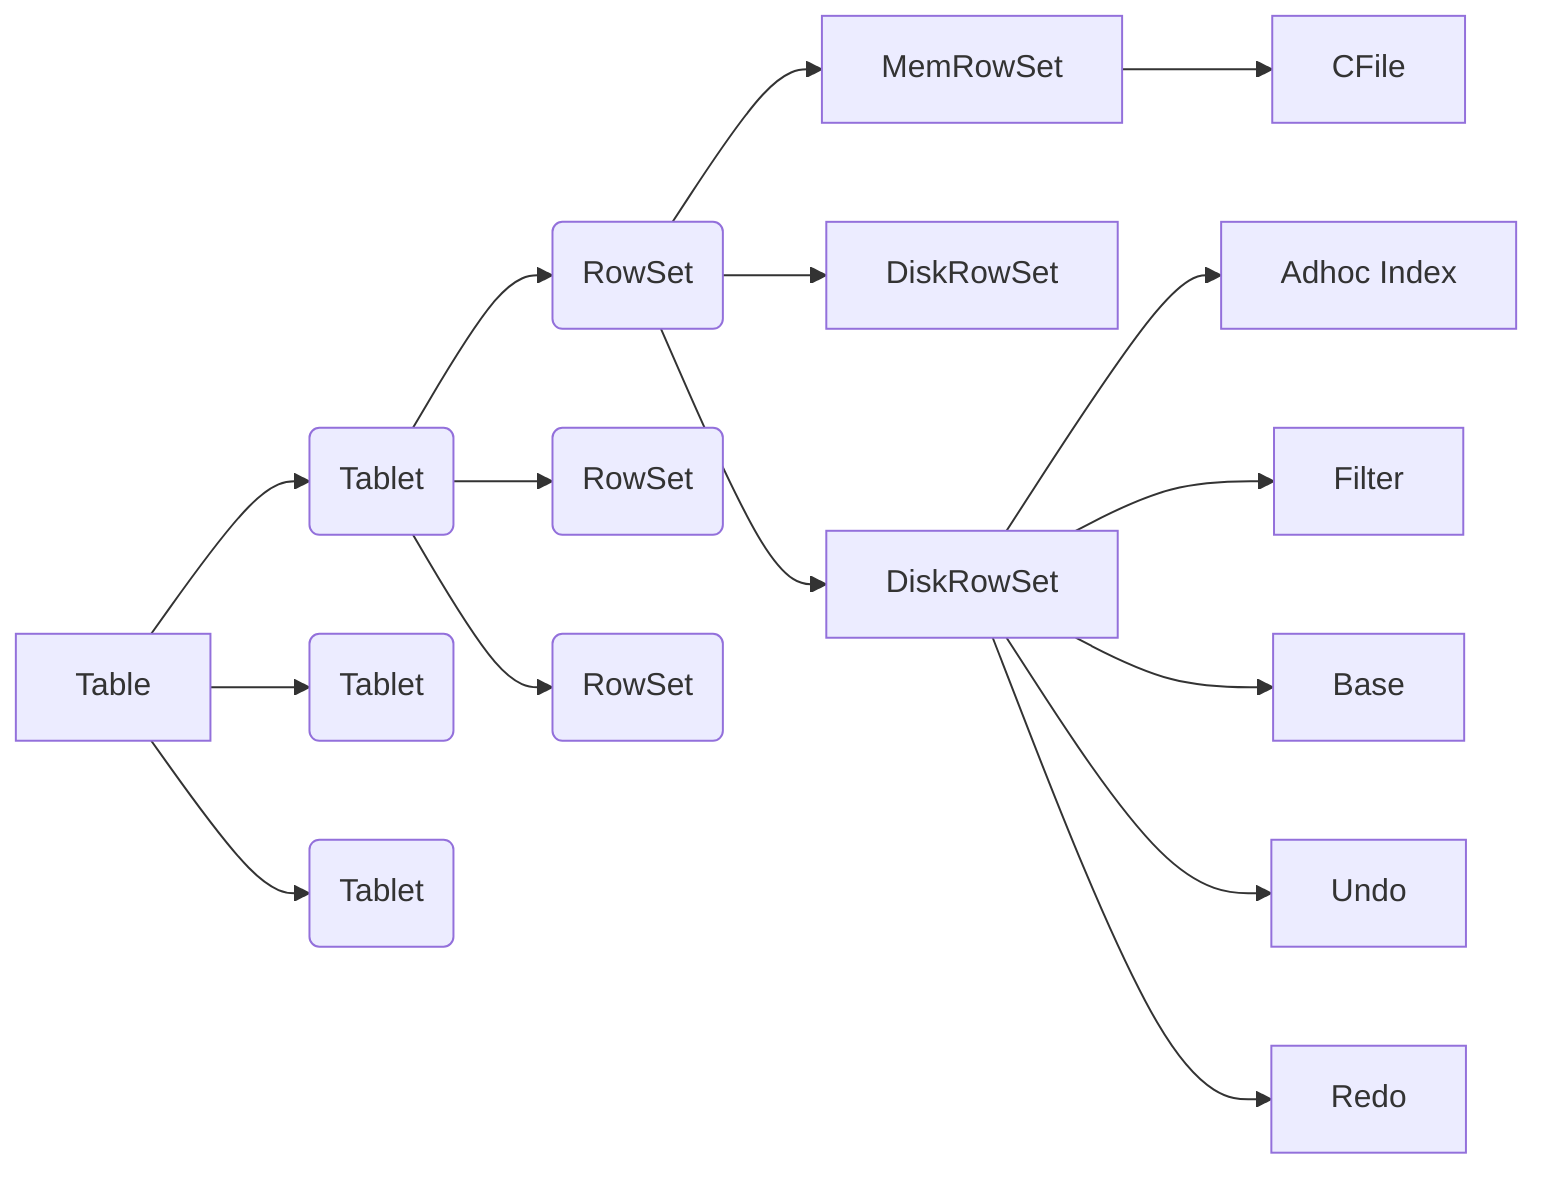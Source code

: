 flowchart LR
    A[Table] -->B(Tablet)
    A--> B1(Tablet)
    A--> B2(Tablet)    
    B --> C(RowSet)
    B --> C1(RowSet)
    B --> C2(RowSet)
    C --> D[MemRowSet]
    D --> E0[CFile]
    C --> E1[DiskRowSet]
    C --> E[DiskRowSet]
    E --> F[Adhoc Index]
    E --> G[Filter]
    E --> H[Base]
    E --> I[Undo]
    E --> J[Redo]